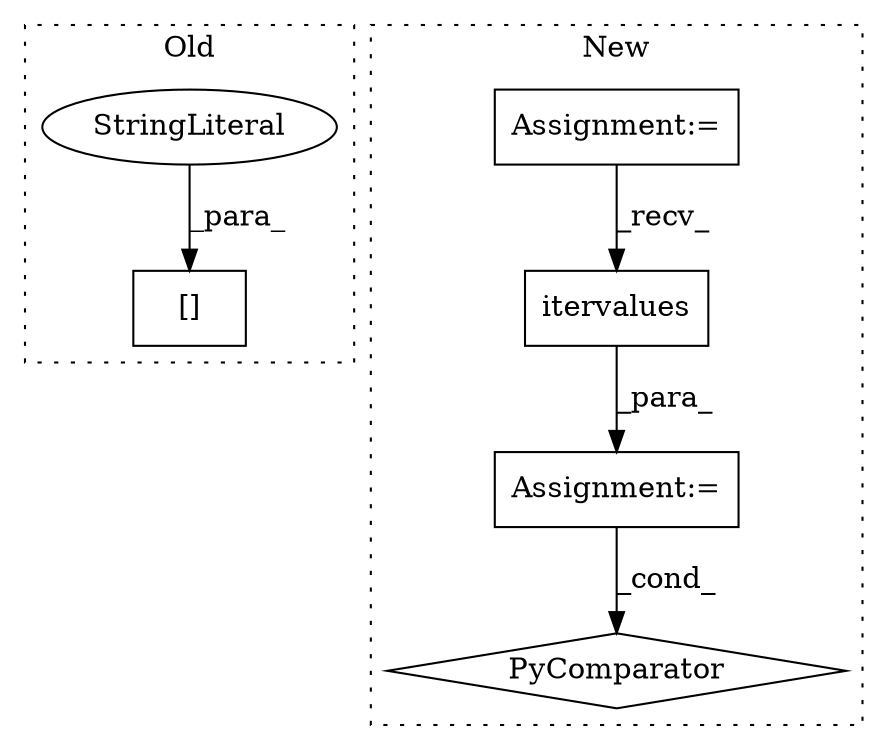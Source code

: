 digraph G {
subgraph cluster0 {
1 [label="[]" a="2" s="2288,2347" l="39,1" shape="box"];
3 [label="StringLiteral" a="45" s="2327" l="20" shape="ellipse"];
label = "Old";
style="dotted";
}
subgraph cluster1 {
2 [label="itervalues" a="32" s="2717" l="12" shape="box"];
4 [label="PyComparator" a="113" s="2694" l="44" shape="diamond"];
5 [label="Assignment:=" a="7" s="2694" l="44" shape="box"];
6 [label="Assignment:=" a="7" s="2461" l="1" shape="box"];
label = "New";
style="dotted";
}
2 -> 5 [label="_para_"];
3 -> 1 [label="_para_"];
5 -> 4 [label="_cond_"];
6 -> 2 [label="_recv_"];
}